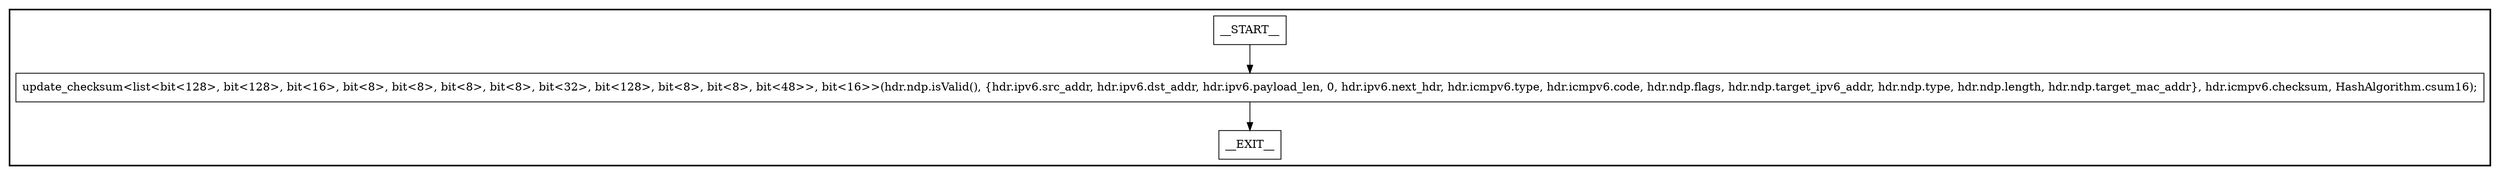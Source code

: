 digraph ComputeChecksumImpl {
subgraph cluster {
graph [
label="", labeljust=r, style=bold];
0[label=__START__, margin="", shape=rectangle, style=solid];
1[label=__EXIT__, margin="", shape=rectangle, style=solid];
2[label="update_checksum<list<bit<128>, bit<128>, bit<16>, bit<8>, bit<8>, bit<8>, bit<8>, bit<32>, bit<128>, bit<8>, bit<8>, bit<48>>, bit<16>>(hdr.ndp.isValid(), {hdr.ipv6.src_addr, hdr.ipv6.dst_addr, hdr.ipv6.payload_len, 0, hdr.ipv6.next_hdr, hdr.icmpv6.type, hdr.icmpv6.code, hdr.ndp.flags, hdr.ndp.target_ipv6_addr, hdr.ndp.type, hdr.ndp.length, hdr.ndp.target_mac_addr}, hdr.icmpv6.checksum, HashAlgorithm.csum16);", margin="", shape=rectangle, style=solid];
0 -> 2[label=""];
2 -> 1[label=""];
}
}
